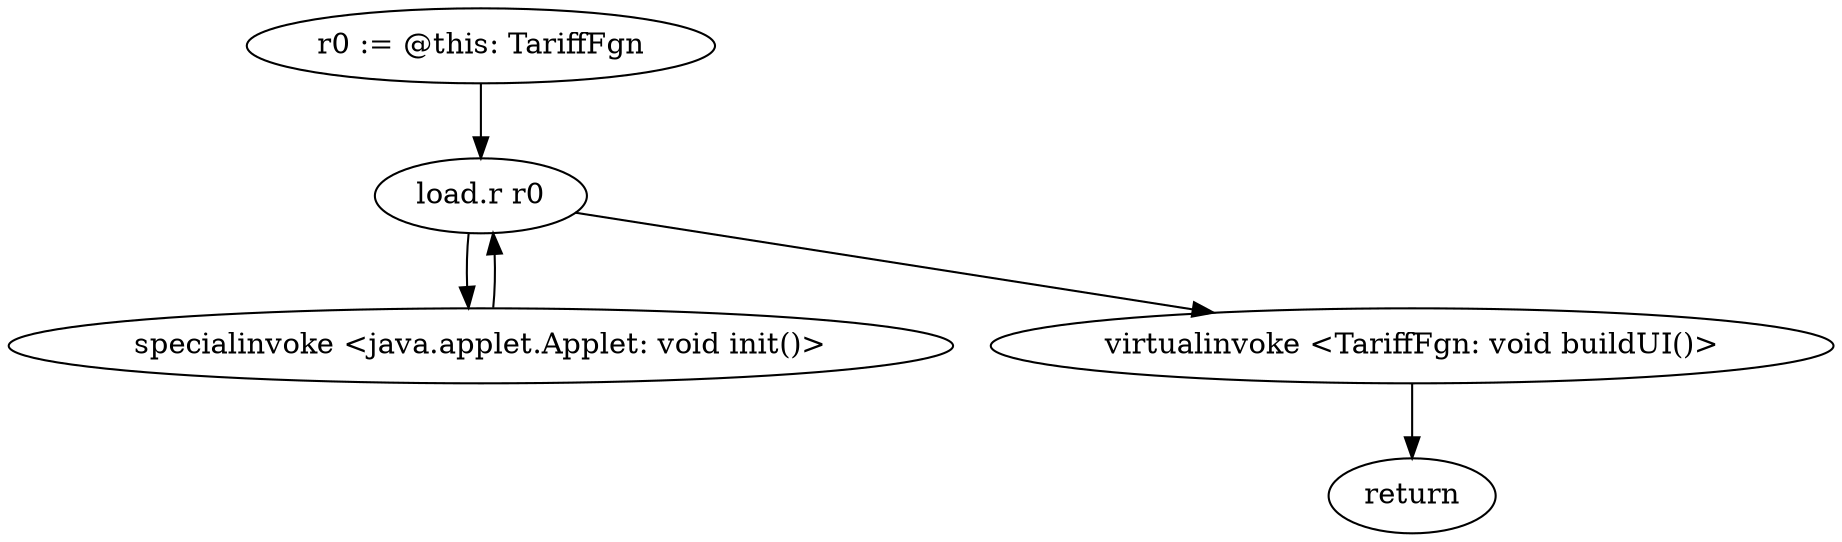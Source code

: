 digraph "" {
    "r0 := @this: TariffFgn"
    "load.r r0"
    "r0 := @this: TariffFgn"->"load.r r0";
    "specialinvoke <java.applet.Applet: void init()>"
    "load.r r0"->"specialinvoke <java.applet.Applet: void init()>";
    "specialinvoke <java.applet.Applet: void init()>"->"load.r r0";
    "virtualinvoke <TariffFgn: void buildUI()>"
    "load.r r0"->"virtualinvoke <TariffFgn: void buildUI()>";
    "return"
    "virtualinvoke <TariffFgn: void buildUI()>"->"return";
}
